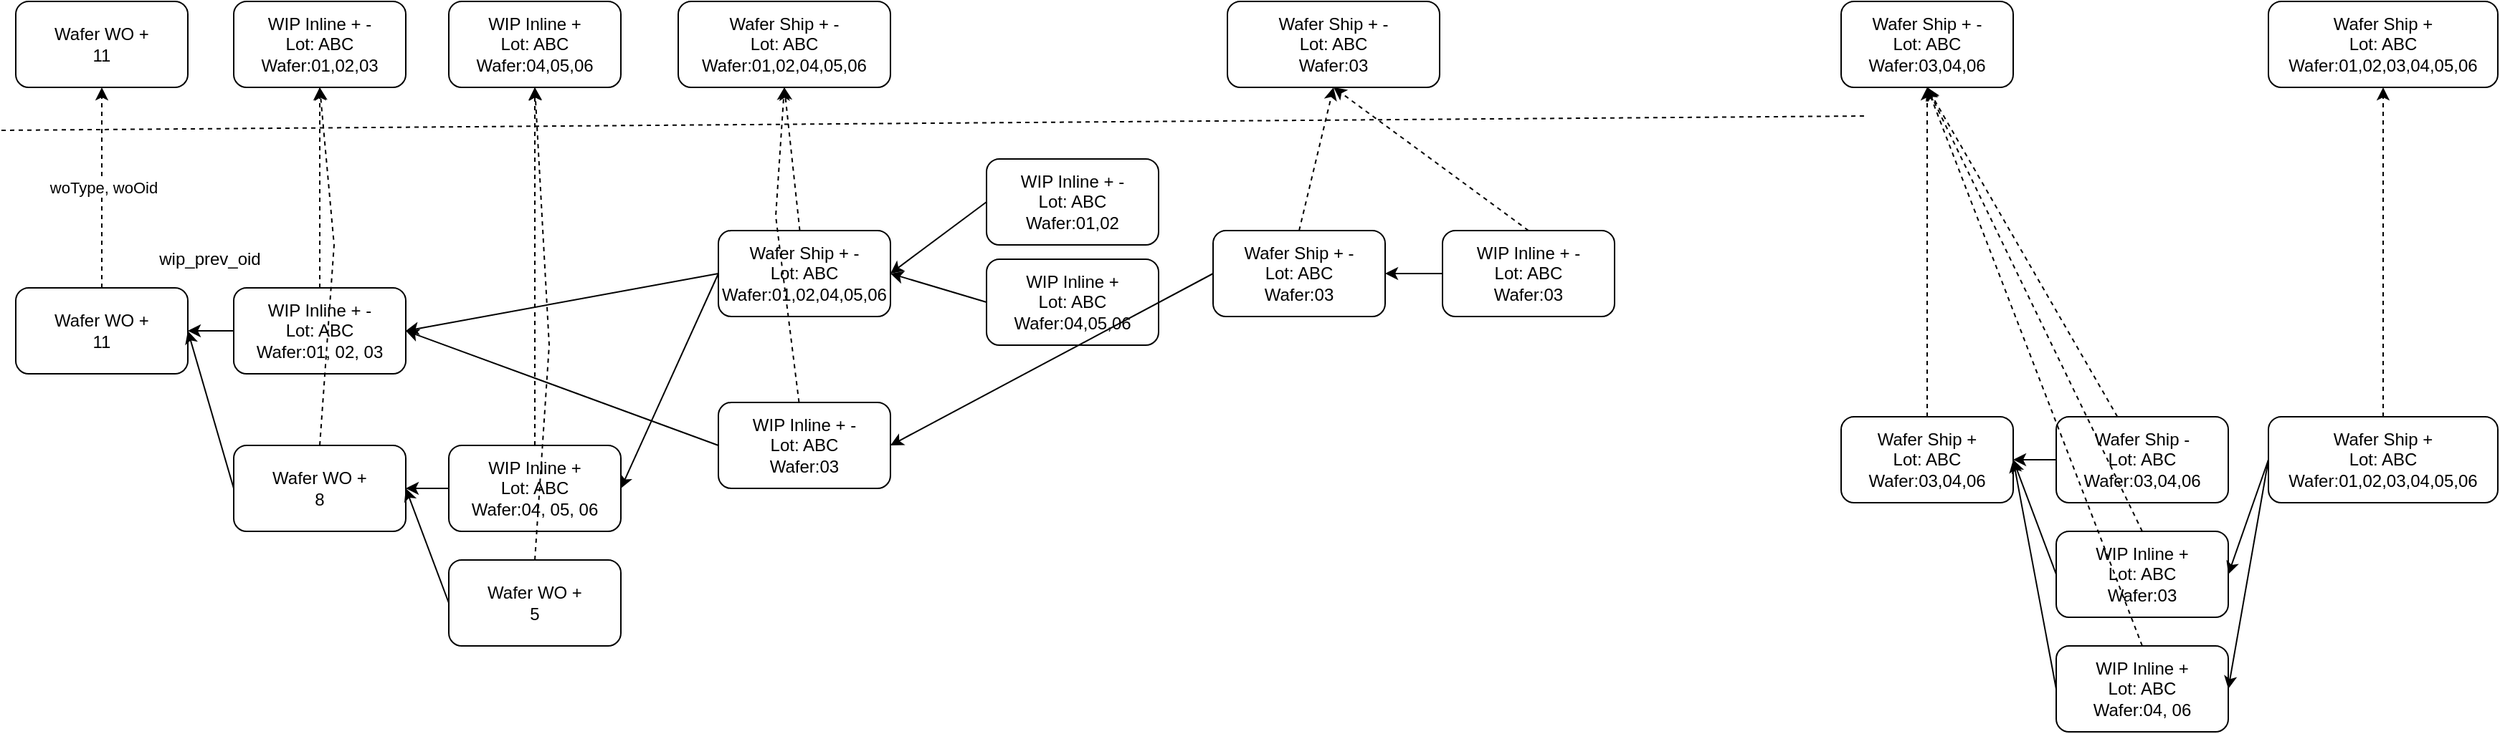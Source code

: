 <mxfile version="13.7.5" type="github">
  <diagram id="prtHgNgQTEPvFCAcTncT" name="Page-1">
    <mxGraphModel dx="1234" dy="469" grid="1" gridSize="10" guides="1" tooltips="1" connect="1" arrows="1" fold="1" page="1" pageScale="1" pageWidth="827" pageHeight="1169" math="0" shadow="0">
      <root>
        <mxCell id="0" />
        <mxCell id="1" parent="0" />
        <mxCell id="o45a5cGLSc5WuYnk0j1G-1" value="Wafer WO +&lt;br&gt;11" style="rounded=1;whiteSpace=wrap;html=1;" vertex="1" parent="1">
          <mxGeometry x="390" y="120" width="120" height="60" as="geometry" />
        </mxCell>
        <mxCell id="o45a5cGLSc5WuYnk0j1G-2" value="WIP Inline + -&lt;br&gt;Lot: ABC&lt;br&gt;Wafer:01,02,03" style="rounded=1;whiteSpace=wrap;html=1;" vertex="1" parent="1">
          <mxGeometry x="542" y="120" width="120" height="60" as="geometry" />
        </mxCell>
        <mxCell id="o45a5cGLSc5WuYnk0j1G-3" value="WIP Inline +&lt;br&gt;Lot: ABC&lt;br&gt;Wafer:04,05,06" style="rounded=1;whiteSpace=wrap;html=1;" vertex="1" parent="1">
          <mxGeometry x="692" y="120" width="120" height="60" as="geometry" />
        </mxCell>
        <mxCell id="o45a5cGLSc5WuYnk0j1G-4" style="rounded=0;orthogonalLoop=1;jettySize=auto;html=1;entryX=0.5;entryY=1;entryDx=0;entryDy=0;dashed=1;" edge="1" parent="1" source="o45a5cGLSc5WuYnk0j1G-6" target="o45a5cGLSc5WuYnk0j1G-1">
          <mxGeometry relative="1" as="geometry" />
        </mxCell>
        <mxCell id="o45a5cGLSc5WuYnk0j1G-5" value="woType, woOid" style="edgeLabel;html=1;align=center;verticalAlign=middle;resizable=0;points=[];" vertex="1" connectable="0" parent="o45a5cGLSc5WuYnk0j1G-4">
          <mxGeometry x="0.002" y="-1" relative="1" as="geometry">
            <mxPoint as="offset" />
          </mxGeometry>
        </mxCell>
        <mxCell id="o45a5cGLSc5WuYnk0j1G-6" value="Wafer WO +&lt;br&gt;11" style="rounded=1;whiteSpace=wrap;html=1;" vertex="1" parent="1">
          <mxGeometry x="390" y="320" width="120" height="60" as="geometry" />
        </mxCell>
        <mxCell id="o45a5cGLSc5WuYnk0j1G-7" style="edgeStyle=orthogonalEdgeStyle;rounded=0;orthogonalLoop=1;jettySize=auto;html=1;exitX=0;exitY=0.5;exitDx=0;exitDy=0;entryX=1;entryY=0.5;entryDx=0;entryDy=0;" edge="1" parent="1" source="o45a5cGLSc5WuYnk0j1G-9" target="o45a5cGLSc5WuYnk0j1G-6">
          <mxGeometry relative="1" as="geometry" />
        </mxCell>
        <mxCell id="o45a5cGLSc5WuYnk0j1G-8" style="rounded=0;orthogonalLoop=1;jettySize=auto;html=1;entryX=0.5;entryY=1;entryDx=0;entryDy=0;dashed=1;" edge="1" parent="1" source="o45a5cGLSc5WuYnk0j1G-9" target="o45a5cGLSc5WuYnk0j1G-2">
          <mxGeometry relative="1" as="geometry" />
        </mxCell>
        <mxCell id="o45a5cGLSc5WuYnk0j1G-9" value="WIP Inline + -&lt;br&gt;Lot: ABC&lt;br&gt;Wafer:01, 02, 03" style="rounded=1;whiteSpace=wrap;html=1;" vertex="1" parent="1">
          <mxGeometry x="542" y="320" width="120" height="60" as="geometry" />
        </mxCell>
        <mxCell id="o45a5cGLSc5WuYnk0j1G-10" style="rounded=0;orthogonalLoop=1;jettySize=auto;html=1;exitX=0;exitY=0.5;exitDx=0;exitDy=0;entryX=1;entryY=0.5;entryDx=0;entryDy=0;" edge="1" parent="1" source="o45a5cGLSc5WuYnk0j1G-12" target="o45a5cGLSc5WuYnk0j1G-6">
          <mxGeometry relative="1" as="geometry" />
        </mxCell>
        <mxCell id="o45a5cGLSc5WuYnk0j1G-11" style="edgeStyle=none;rounded=0;orthogonalLoop=1;jettySize=auto;html=1;exitX=0.5;exitY=0;exitDx=0;exitDy=0;entryX=0.5;entryY=1;entryDx=0;entryDy=0;dashed=1;" edge="1" parent="1" source="o45a5cGLSc5WuYnk0j1G-12" target="o45a5cGLSc5WuYnk0j1G-2">
          <mxGeometry relative="1" as="geometry">
            <Array as="points">
              <mxPoint x="612" y="290" />
            </Array>
          </mxGeometry>
        </mxCell>
        <mxCell id="o45a5cGLSc5WuYnk0j1G-12" value="Wafer WO +&lt;br&gt;8" style="rounded=1;whiteSpace=wrap;html=1;" vertex="1" parent="1">
          <mxGeometry x="542" y="430" width="120" height="60" as="geometry" />
        </mxCell>
        <mxCell id="o45a5cGLSc5WuYnk0j1G-13" style="edgeStyle=none;rounded=0;orthogonalLoop=1;jettySize=auto;html=1;entryX=1;entryY=0.5;entryDx=0;entryDy=0;" edge="1" parent="1" source="o45a5cGLSc5WuYnk0j1G-15" target="o45a5cGLSc5WuYnk0j1G-12">
          <mxGeometry relative="1" as="geometry" />
        </mxCell>
        <mxCell id="o45a5cGLSc5WuYnk0j1G-14" style="edgeStyle=none;rounded=0;orthogonalLoop=1;jettySize=auto;html=1;dashed=1;" edge="1" parent="1" source="o45a5cGLSc5WuYnk0j1G-15" target="o45a5cGLSc5WuYnk0j1G-3">
          <mxGeometry relative="1" as="geometry" />
        </mxCell>
        <mxCell id="o45a5cGLSc5WuYnk0j1G-15" value="WIP Inline +&lt;br&gt;Lot: ABC&lt;br&gt;Wafer:04, 05, 06" style="rounded=1;whiteSpace=wrap;html=1;" vertex="1" parent="1">
          <mxGeometry x="692" y="430" width="120" height="60" as="geometry" />
        </mxCell>
        <mxCell id="o45a5cGLSc5WuYnk0j1G-16" style="edgeStyle=none;rounded=0;orthogonalLoop=1;jettySize=auto;html=1;exitX=0;exitY=0.5;exitDx=0;exitDy=0;" edge="1" parent="1" source="o45a5cGLSc5WuYnk0j1G-18">
          <mxGeometry relative="1" as="geometry">
            <mxPoint x="662" y="460" as="targetPoint" />
          </mxGeometry>
        </mxCell>
        <mxCell id="o45a5cGLSc5WuYnk0j1G-17" style="edgeStyle=none;rounded=0;orthogonalLoop=1;jettySize=auto;html=1;exitX=0.5;exitY=0;exitDx=0;exitDy=0;entryX=0.5;entryY=1;entryDx=0;entryDy=0;dashed=1;" edge="1" parent="1" source="o45a5cGLSc5WuYnk0j1G-18" target="o45a5cGLSc5WuYnk0j1G-3">
          <mxGeometry relative="1" as="geometry">
            <Array as="points">
              <mxPoint x="762" y="360" />
            </Array>
          </mxGeometry>
        </mxCell>
        <mxCell id="o45a5cGLSc5WuYnk0j1G-18" value="Wafer WO +&lt;br&gt;5" style="rounded=1;whiteSpace=wrap;html=1;" vertex="1" parent="1">
          <mxGeometry x="692" y="510" width="120" height="60" as="geometry" />
        </mxCell>
        <mxCell id="o45a5cGLSc5WuYnk0j1G-19" value="Wafer Ship + -&lt;br&gt;Lot: ABC&lt;br&gt;Wafer:01,02,04,05,06" style="rounded=1;whiteSpace=wrap;html=1;" vertex="1" parent="1">
          <mxGeometry x="852" y="120" width="148" height="60" as="geometry" />
        </mxCell>
        <mxCell id="o45a5cGLSc5WuYnk0j1G-20" style="edgeStyle=none;rounded=0;orthogonalLoop=1;jettySize=auto;html=1;exitX=0;exitY=0.5;exitDx=0;exitDy=0;entryX=1;entryY=0.5;entryDx=0;entryDy=0;" edge="1" parent="1" source="o45a5cGLSc5WuYnk0j1G-23" target="o45a5cGLSc5WuYnk0j1G-9">
          <mxGeometry relative="1" as="geometry" />
        </mxCell>
        <mxCell id="o45a5cGLSc5WuYnk0j1G-21" style="edgeStyle=none;rounded=0;orthogonalLoop=1;jettySize=auto;html=1;exitX=0;exitY=0.5;exitDx=0;exitDy=0;entryX=1;entryY=0.5;entryDx=0;entryDy=0;" edge="1" parent="1" source="o45a5cGLSc5WuYnk0j1G-23" target="o45a5cGLSc5WuYnk0j1G-15">
          <mxGeometry relative="1" as="geometry" />
        </mxCell>
        <mxCell id="o45a5cGLSc5WuYnk0j1G-22" style="edgeStyle=none;rounded=0;orthogonalLoop=1;jettySize=auto;html=1;entryX=0.5;entryY=1;entryDx=0;entryDy=0;dashed=1;" edge="1" parent="1" source="o45a5cGLSc5WuYnk0j1G-23" target="o45a5cGLSc5WuYnk0j1G-19">
          <mxGeometry relative="1" as="geometry" />
        </mxCell>
        <mxCell id="o45a5cGLSc5WuYnk0j1G-23" value="Wafer Ship + -&lt;br&gt;Lot: ABC&lt;br&gt;Wafer:01,02,04,05,06" style="rounded=1;whiteSpace=wrap;html=1;" vertex="1" parent="1">
          <mxGeometry x="880" y="280" width="120" height="60" as="geometry" />
        </mxCell>
        <mxCell id="o45a5cGLSc5WuYnk0j1G-24" style="edgeStyle=none;rounded=0;orthogonalLoop=1;jettySize=auto;html=1;exitX=0;exitY=0.5;exitDx=0;exitDy=0;entryX=1;entryY=0.5;entryDx=0;entryDy=0;" edge="1" parent="1" source="o45a5cGLSc5WuYnk0j1G-26" target="o45a5cGLSc5WuYnk0j1G-9">
          <mxGeometry relative="1" as="geometry" />
        </mxCell>
        <mxCell id="o45a5cGLSc5WuYnk0j1G-25" style="edgeStyle=none;rounded=0;orthogonalLoop=1;jettySize=auto;html=1;entryX=0.5;entryY=1;entryDx=0;entryDy=0;dashed=1;" edge="1" parent="1" source="o45a5cGLSc5WuYnk0j1G-26" target="o45a5cGLSc5WuYnk0j1G-19">
          <mxGeometry relative="1" as="geometry">
            <Array as="points">
              <mxPoint x="920" y="270" />
            </Array>
          </mxGeometry>
        </mxCell>
        <mxCell id="o45a5cGLSc5WuYnk0j1G-26" value="WIP Inline + -&lt;br&gt;Lot: ABC&lt;br&gt;Wafer:03" style="rounded=1;whiteSpace=wrap;html=1;" vertex="1" parent="1">
          <mxGeometry x="880" y="400" width="120" height="60" as="geometry" />
        </mxCell>
        <mxCell id="o45a5cGLSc5WuYnk0j1G-27" value="Wafer Ship + -&lt;br&gt;Lot: ABC&lt;br&gt;Wafer:03,04,06" style="rounded=1;whiteSpace=wrap;html=1;" vertex="1" parent="1">
          <mxGeometry x="1663" y="120" width="120" height="60" as="geometry" />
        </mxCell>
        <mxCell id="o45a5cGLSc5WuYnk0j1G-28" style="edgeStyle=none;rounded=0;orthogonalLoop=1;jettySize=auto;html=1;dashed=1;" edge="1" parent="1" source="o45a5cGLSc5WuYnk0j1G-29" target="o45a5cGLSc5WuYnk0j1G-27">
          <mxGeometry relative="1" as="geometry" />
        </mxCell>
        <mxCell id="o45a5cGLSc5WuYnk0j1G-29" value="Wafer Ship +&lt;br&gt;Lot: ABC&lt;br&gt;Wafer:03,04,06" style="rounded=1;whiteSpace=wrap;html=1;" vertex="1" parent="1">
          <mxGeometry x="1663" y="410" width="120" height="60" as="geometry" />
        </mxCell>
        <mxCell id="o45a5cGLSc5WuYnk0j1G-30" style="edgeStyle=none;rounded=0;orthogonalLoop=1;jettySize=auto;html=1;exitX=0;exitY=0.5;exitDx=0;exitDy=0;" edge="1" parent="1" source="o45a5cGLSc5WuYnk0j1G-32" target="o45a5cGLSc5WuYnk0j1G-29">
          <mxGeometry relative="1" as="geometry" />
        </mxCell>
        <mxCell id="o45a5cGLSc5WuYnk0j1G-31" style="edgeStyle=none;rounded=0;orthogonalLoop=1;jettySize=auto;html=1;entryX=0.5;entryY=1;entryDx=0;entryDy=0;dashed=1;" edge="1" parent="1" source="o45a5cGLSc5WuYnk0j1G-32" target="o45a5cGLSc5WuYnk0j1G-27">
          <mxGeometry relative="1" as="geometry" />
        </mxCell>
        <mxCell id="o45a5cGLSc5WuYnk0j1G-32" value="Wafer Ship -&lt;br&gt;Lot: ABC&lt;br&gt;Wafer:03,04,06" style="rounded=1;whiteSpace=wrap;html=1;" vertex="1" parent="1">
          <mxGeometry x="1813" y="410" width="120" height="60" as="geometry" />
        </mxCell>
        <mxCell id="o45a5cGLSc5WuYnk0j1G-33" style="edgeStyle=none;rounded=0;orthogonalLoop=1;jettySize=auto;html=1;exitX=0;exitY=0.5;exitDx=0;exitDy=0;entryX=1;entryY=0.5;entryDx=0;entryDy=0;" edge="1" parent="1" source="o45a5cGLSc5WuYnk0j1G-35" target="o45a5cGLSc5WuYnk0j1G-29">
          <mxGeometry relative="1" as="geometry" />
        </mxCell>
        <mxCell id="o45a5cGLSc5WuYnk0j1G-34" style="edgeStyle=none;rounded=0;orthogonalLoop=1;jettySize=auto;html=1;exitX=0.5;exitY=0;exitDx=0;exitDy=0;entryX=0.5;entryY=1;entryDx=0;entryDy=0;dashed=1;" edge="1" parent="1" source="o45a5cGLSc5WuYnk0j1G-35" target="o45a5cGLSc5WuYnk0j1G-27">
          <mxGeometry relative="1" as="geometry" />
        </mxCell>
        <mxCell id="o45a5cGLSc5WuYnk0j1G-35" value="WIP Inline +&lt;br&gt;Lot: ABC&lt;br&gt;Wafer:03" style="rounded=1;whiteSpace=wrap;html=1;" vertex="1" parent="1">
          <mxGeometry x="1813" y="490" width="120" height="60" as="geometry" />
        </mxCell>
        <mxCell id="o45a5cGLSc5WuYnk0j1G-36" style="edgeStyle=none;rounded=0;orthogonalLoop=1;jettySize=auto;html=1;exitX=0;exitY=0.5;exitDx=0;exitDy=0;" edge="1" parent="1" source="o45a5cGLSc5WuYnk0j1G-38">
          <mxGeometry relative="1" as="geometry">
            <mxPoint x="1783" y="440" as="targetPoint" />
          </mxGeometry>
        </mxCell>
        <mxCell id="o45a5cGLSc5WuYnk0j1G-37" style="edgeStyle=none;rounded=0;orthogonalLoop=1;jettySize=auto;html=1;entryX=0.5;entryY=1;entryDx=0;entryDy=0;dashed=1;exitX=0.5;exitY=0;exitDx=0;exitDy=0;" edge="1" parent="1" source="o45a5cGLSc5WuYnk0j1G-38" target="o45a5cGLSc5WuYnk0j1G-27">
          <mxGeometry relative="1" as="geometry" />
        </mxCell>
        <mxCell id="o45a5cGLSc5WuYnk0j1G-38" value="WIP Inline +&lt;br&gt;Lot: ABC&lt;br&gt;Wafer:04, 06" style="rounded=1;whiteSpace=wrap;html=1;" vertex="1" parent="1">
          <mxGeometry x="1813" y="570" width="120" height="60" as="geometry" />
        </mxCell>
        <mxCell id="o45a5cGLSc5WuYnk0j1G-39" style="rounded=0;orthogonalLoop=1;jettySize=auto;html=1;exitX=0;exitY=0.5;exitDx=0;exitDy=0;entryX=1;entryY=0.5;entryDx=0;entryDy=0;" edge="1" parent="1" source="o45a5cGLSc5WuYnk0j1G-40" target="o45a5cGLSc5WuYnk0j1G-23">
          <mxGeometry relative="1" as="geometry" />
        </mxCell>
        <mxCell id="o45a5cGLSc5WuYnk0j1G-40" value="WIP Inline +&lt;br&gt;Lot: ABC&lt;br&gt;Wafer:04,05,06" style="rounded=1;whiteSpace=wrap;html=1;" vertex="1" parent="1">
          <mxGeometry x="1067" y="300" width="120" height="60" as="geometry" />
        </mxCell>
        <mxCell id="o45a5cGLSc5WuYnk0j1G-41" value="Wafer Ship +&lt;br&gt;Lot: ABC&lt;br&gt;Wafer:01,02,03,04,05,06" style="rounded=1;whiteSpace=wrap;html=1;" vertex="1" parent="1">
          <mxGeometry x="1961" y="120" width="160" height="60" as="geometry" />
        </mxCell>
        <mxCell id="o45a5cGLSc5WuYnk0j1G-42" style="edgeStyle=none;rounded=0;orthogonalLoop=1;jettySize=auto;html=1;exitX=0;exitY=0.5;exitDx=0;exitDy=0;entryX=1;entryY=0.5;entryDx=0;entryDy=0;" edge="1" parent="1" source="o45a5cGLSc5WuYnk0j1G-45" target="o45a5cGLSc5WuYnk0j1G-35">
          <mxGeometry relative="1" as="geometry" />
        </mxCell>
        <mxCell id="o45a5cGLSc5WuYnk0j1G-43" style="edgeStyle=none;rounded=0;orthogonalLoop=1;jettySize=auto;html=1;exitX=0;exitY=0.5;exitDx=0;exitDy=0;entryX=1;entryY=0.5;entryDx=0;entryDy=0;" edge="1" parent="1" source="o45a5cGLSc5WuYnk0j1G-45" target="o45a5cGLSc5WuYnk0j1G-38">
          <mxGeometry relative="1" as="geometry" />
        </mxCell>
        <mxCell id="o45a5cGLSc5WuYnk0j1G-44" style="edgeStyle=none;rounded=0;orthogonalLoop=1;jettySize=auto;html=1;entryX=0.5;entryY=1;entryDx=0;entryDy=0;dashed=1;" edge="1" parent="1" source="o45a5cGLSc5WuYnk0j1G-45" target="o45a5cGLSc5WuYnk0j1G-41">
          <mxGeometry relative="1" as="geometry" />
        </mxCell>
        <mxCell id="o45a5cGLSc5WuYnk0j1G-45" value="Wafer Ship +&lt;br&gt;Lot: ABC&lt;br&gt;Wafer:01,02,03,04,05,06" style="rounded=1;whiteSpace=wrap;html=1;" vertex="1" parent="1">
          <mxGeometry x="1961" y="410" width="160" height="60" as="geometry" />
        </mxCell>
        <mxCell id="o45a5cGLSc5WuYnk0j1G-46" value="" style="endArrow=none;dashed=1;html=1;" edge="1" parent="1">
          <mxGeometry width="50" height="50" relative="1" as="geometry">
            <mxPoint x="380" y="210" as="sourcePoint" />
            <mxPoint x="1680" y="200" as="targetPoint" />
          </mxGeometry>
        </mxCell>
        <mxCell id="o45a5cGLSc5WuYnk0j1G-47" value="wip_prev_oid" style="text;html=1;align=center;verticalAlign=middle;resizable=0;points=[];autosize=1;" vertex="1" parent="1">
          <mxGeometry x="480" y="290" width="90" height="20" as="geometry" />
        </mxCell>
        <mxCell id="o45a5cGLSc5WuYnk0j1G-48" value="Wafer Ship + -&lt;br&gt;Lot: ABC&lt;br&gt;Wafer:03" style="rounded=1;whiteSpace=wrap;html=1;" vertex="1" parent="1">
          <mxGeometry x="1235" y="120" width="148" height="60" as="geometry" />
        </mxCell>
        <mxCell id="o45a5cGLSc5WuYnk0j1G-49" style="edgeStyle=none;rounded=0;orthogonalLoop=1;jettySize=auto;html=1;exitX=0;exitY=0.5;exitDx=0;exitDy=0;entryX=1;entryY=0.5;entryDx=0;entryDy=0;" edge="1" parent="1" source="o45a5cGLSc5WuYnk0j1G-50" target="o45a5cGLSc5WuYnk0j1G-26">
          <mxGeometry relative="1" as="geometry" />
        </mxCell>
        <mxCell id="o45a5cGLSc5WuYnk0j1G-50" value="Wafer Ship + -&lt;br&gt;Lot: ABC&lt;br&gt;Wafer:03" style="rounded=1;whiteSpace=wrap;html=1;" vertex="1" parent="1">
          <mxGeometry x="1225" y="280" width="120" height="60" as="geometry" />
        </mxCell>
        <mxCell id="o45a5cGLSc5WuYnk0j1G-51" style="edgeStyle=none;rounded=0;orthogonalLoop=1;jettySize=auto;html=1;entryX=0.5;entryY=1;entryDx=0;entryDy=0;dashed=1;exitX=0.5;exitY=0;exitDx=0;exitDy=0;" edge="1" parent="1" source="o45a5cGLSc5WuYnk0j1G-50" target="o45a5cGLSc5WuYnk0j1G-48">
          <mxGeometry relative="1" as="geometry">
            <Array as="points" />
            <mxPoint x="923.412" y="420" as="sourcePoint" />
            <mxPoint x="936" y="190" as="targetPoint" />
          </mxGeometry>
        </mxCell>
        <mxCell id="o45a5cGLSc5WuYnk0j1G-52" style="edgeStyle=none;rounded=0;orthogonalLoop=1;jettySize=auto;html=1;exitX=0;exitY=0.5;exitDx=0;exitDy=0;entryX=1;entryY=0.5;entryDx=0;entryDy=0;" edge="1" parent="1" source="o45a5cGLSc5WuYnk0j1G-53" target="o45a5cGLSc5WuYnk0j1G-50">
          <mxGeometry relative="1" as="geometry" />
        </mxCell>
        <mxCell id="o45a5cGLSc5WuYnk0j1G-53" value="WIP Inline + -&lt;br&gt;Lot: ABC&lt;br&gt;Wafer:03" style="rounded=1;whiteSpace=wrap;html=1;" vertex="1" parent="1">
          <mxGeometry x="1385" y="280" width="120" height="60" as="geometry" />
        </mxCell>
        <mxCell id="o45a5cGLSc5WuYnk0j1G-54" style="edgeStyle=none;rounded=0;orthogonalLoop=1;jettySize=auto;html=1;entryX=0.5;entryY=1;entryDx=0;entryDy=0;dashed=1;exitX=0.5;exitY=0;exitDx=0;exitDy=0;" edge="1" parent="1" source="o45a5cGLSc5WuYnk0j1G-53" target="o45a5cGLSc5WuYnk0j1G-48">
          <mxGeometry relative="1" as="geometry">
            <Array as="points" />
            <mxPoint x="1284" y="320" as="sourcePoint" />
            <mxPoint x="1284" y="200" as="targetPoint" />
          </mxGeometry>
        </mxCell>
        <mxCell id="o45a5cGLSc5WuYnk0j1G-55" style="edgeStyle=none;rounded=0;orthogonalLoop=1;jettySize=auto;html=1;exitX=0;exitY=0.5;exitDx=0;exitDy=0;entryX=1;entryY=0.5;entryDx=0;entryDy=0;" edge="1" parent="1" source="o45a5cGLSc5WuYnk0j1G-56" target="o45a5cGLSc5WuYnk0j1G-23">
          <mxGeometry relative="1" as="geometry" />
        </mxCell>
        <mxCell id="o45a5cGLSc5WuYnk0j1G-56" value="WIP Inline + -&lt;br&gt;Lot: ABC&lt;br&gt;Wafer:01,02" style="rounded=1;whiteSpace=wrap;html=1;" vertex="1" parent="1">
          <mxGeometry x="1067" y="230" width="120" height="60" as="geometry" />
        </mxCell>
      </root>
    </mxGraphModel>
  </diagram>
</mxfile>
